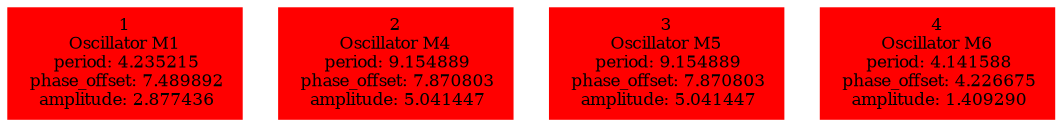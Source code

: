  digraph g{ forcelabels=true;
1 [label=<1<BR />Oscillator M1<BR /> period: 4.235215<BR /> phase_offset: 7.489892<BR /> amplitude: 2.877436>, shape=box,color=red,style=filled,fontsize=8];2 [label=<2<BR />Oscillator M4<BR /> period: 9.154889<BR /> phase_offset: 7.870803<BR /> amplitude: 5.041447>, shape=box,color=red,style=filled,fontsize=8];3 [label=<3<BR />Oscillator M5<BR /> period: 9.154889<BR /> phase_offset: 7.870803<BR /> amplitude: 5.041447>, shape=box,color=red,style=filled,fontsize=8];4 [label=<4<BR />Oscillator M6<BR /> period: 4.141588<BR /> phase_offset: 4.226675<BR /> amplitude: 1.409290>, shape=box,color=red,style=filled,fontsize=8]; }
